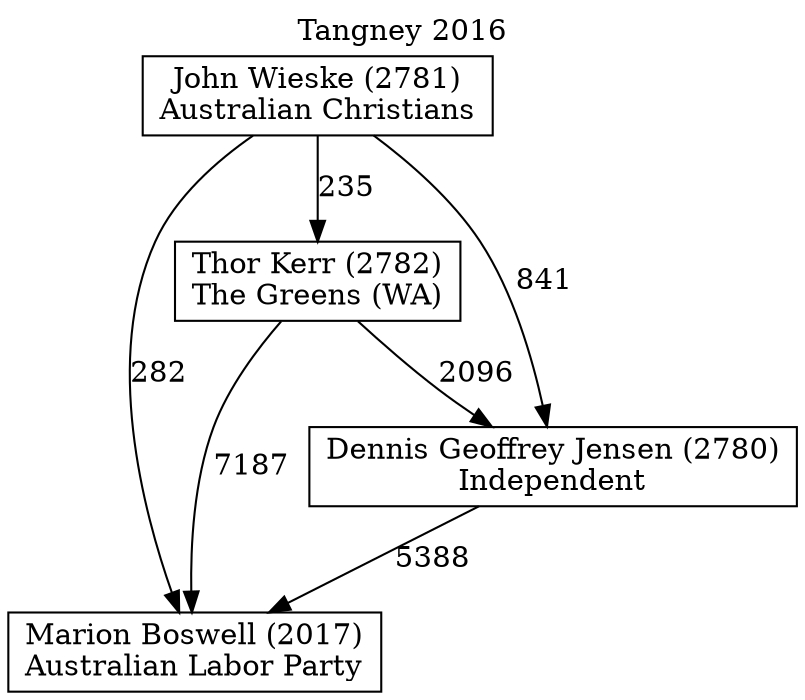 // House preference flow
digraph "Marion Boswell (2017)_Tangney_2016" {
	graph [label="Tangney 2016" labelloc=t mclimit=10]
	node [shape=box]
	"Marion Boswell (2017)" [label="Marion Boswell (2017)
Australian Labor Party"]
	"Thor Kerr (2782)" [label="Thor Kerr (2782)
The Greens (WA)"]
	"Dennis Geoffrey Jensen (2780)" [label="Dennis Geoffrey Jensen (2780)
Independent"]
	"John Wieske (2781)" [label="John Wieske (2781)
Australian Christians"]
	"John Wieske (2781)" -> "Marion Boswell (2017)" [label=282]
	"Thor Kerr (2782)" -> "Marion Boswell (2017)" [label=7187]
	"Dennis Geoffrey Jensen (2780)" -> "Marion Boswell (2017)" [label=5388]
	"John Wieske (2781)" -> "Dennis Geoffrey Jensen (2780)" [label=841]
	"John Wieske (2781)" -> "Thor Kerr (2782)" [label=235]
	"Thor Kerr (2782)" -> "Dennis Geoffrey Jensen (2780)" [label=2096]
}
